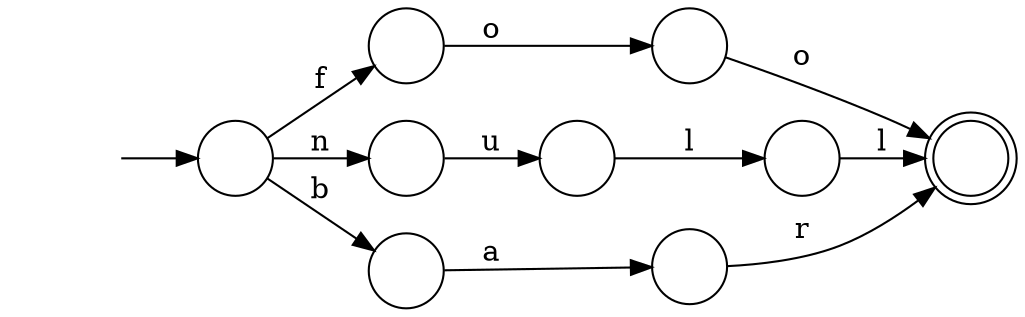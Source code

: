 digraph Automaton {
  rankdir = LR;
  0 [shape=circle,label=""];
  0 -> 8 [label="r"]
  1 [shape=circle,label=""];
  1 -> 3 [label="o"]
  2 [shape=circle,label=""];
  initial [shape=plaintext,label=""];
  initial -> 2
  2 -> 6 [label="n"]
  2 -> 1 [label="f"]
  2 -> 7 [label="b"]
  3 [shape=circle,label=""];
  3 -> 8 [label="o"]
  4 [shape=circle,label=""];
  4 -> 8 [label="l"]
  5 [shape=circle,label=""];
  5 -> 4 [label="l"]
  6 [shape=circle,label=""];
  6 -> 5 [label="u"]
  7 [shape=circle,label=""];
  7 -> 0 [label="a"]
  8 [shape=doublecircle,label=""];
}

